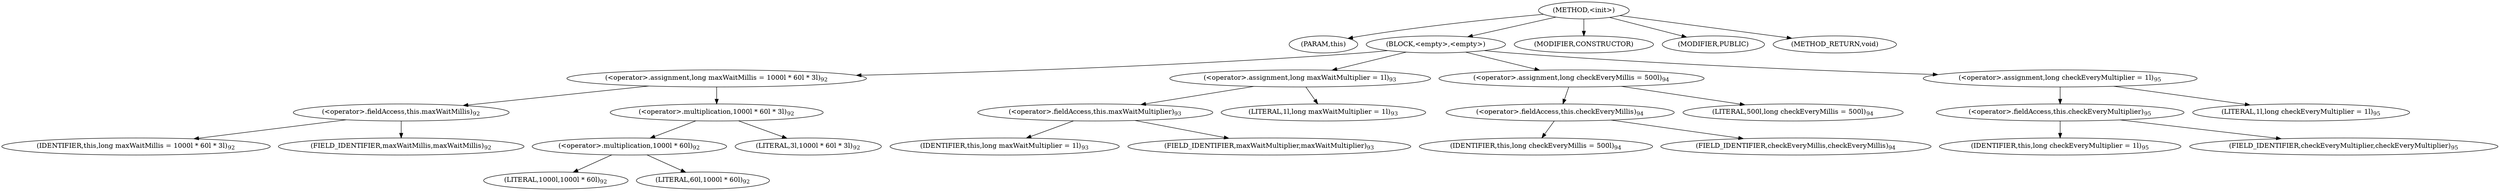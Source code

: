 digraph "&lt;init&gt;" {  
"447" [label = <(METHOD,&lt;init&gt;)> ]
"448" [label = <(PARAM,this)> ]
"449" [label = <(BLOCK,&lt;empty&gt;,&lt;empty&gt;)> ]
"450" [label = <(&lt;operator&gt;.assignment,long maxWaitMillis = 1000l * 60l * 3l)<SUB>92</SUB>> ]
"451" [label = <(&lt;operator&gt;.fieldAccess,this.maxWaitMillis)<SUB>92</SUB>> ]
"452" [label = <(IDENTIFIER,this,long maxWaitMillis = 1000l * 60l * 3l)<SUB>92</SUB>> ]
"453" [label = <(FIELD_IDENTIFIER,maxWaitMillis,maxWaitMillis)<SUB>92</SUB>> ]
"454" [label = <(&lt;operator&gt;.multiplication,1000l * 60l * 3l)<SUB>92</SUB>> ]
"455" [label = <(&lt;operator&gt;.multiplication,1000l * 60l)<SUB>92</SUB>> ]
"456" [label = <(LITERAL,1000l,1000l * 60l)<SUB>92</SUB>> ]
"457" [label = <(LITERAL,60l,1000l * 60l)<SUB>92</SUB>> ]
"458" [label = <(LITERAL,3l,1000l * 60l * 3l)<SUB>92</SUB>> ]
"459" [label = <(&lt;operator&gt;.assignment,long maxWaitMultiplier = 1l)<SUB>93</SUB>> ]
"460" [label = <(&lt;operator&gt;.fieldAccess,this.maxWaitMultiplier)<SUB>93</SUB>> ]
"461" [label = <(IDENTIFIER,this,long maxWaitMultiplier = 1l)<SUB>93</SUB>> ]
"462" [label = <(FIELD_IDENTIFIER,maxWaitMultiplier,maxWaitMultiplier)<SUB>93</SUB>> ]
"463" [label = <(LITERAL,1l,long maxWaitMultiplier = 1l)<SUB>93</SUB>> ]
"464" [label = <(&lt;operator&gt;.assignment,long checkEveryMillis = 500l)<SUB>94</SUB>> ]
"465" [label = <(&lt;operator&gt;.fieldAccess,this.checkEveryMillis)<SUB>94</SUB>> ]
"466" [label = <(IDENTIFIER,this,long checkEveryMillis = 500l)<SUB>94</SUB>> ]
"467" [label = <(FIELD_IDENTIFIER,checkEveryMillis,checkEveryMillis)<SUB>94</SUB>> ]
"468" [label = <(LITERAL,500l,long checkEveryMillis = 500l)<SUB>94</SUB>> ]
"469" [label = <(&lt;operator&gt;.assignment,long checkEveryMultiplier = 1l)<SUB>95</SUB>> ]
"470" [label = <(&lt;operator&gt;.fieldAccess,this.checkEveryMultiplier)<SUB>95</SUB>> ]
"471" [label = <(IDENTIFIER,this,long checkEveryMultiplier = 1l)<SUB>95</SUB>> ]
"472" [label = <(FIELD_IDENTIFIER,checkEveryMultiplier,checkEveryMultiplier)<SUB>95</SUB>> ]
"473" [label = <(LITERAL,1l,long checkEveryMultiplier = 1l)<SUB>95</SUB>> ]
"474" [label = <(MODIFIER,CONSTRUCTOR)> ]
"475" [label = <(MODIFIER,PUBLIC)> ]
"476" [label = <(METHOD_RETURN,void)> ]
  "447" -> "448" 
  "447" -> "449" 
  "447" -> "474" 
  "447" -> "475" 
  "447" -> "476" 
  "449" -> "450" 
  "449" -> "459" 
  "449" -> "464" 
  "449" -> "469" 
  "450" -> "451" 
  "450" -> "454" 
  "451" -> "452" 
  "451" -> "453" 
  "454" -> "455" 
  "454" -> "458" 
  "455" -> "456" 
  "455" -> "457" 
  "459" -> "460" 
  "459" -> "463" 
  "460" -> "461" 
  "460" -> "462" 
  "464" -> "465" 
  "464" -> "468" 
  "465" -> "466" 
  "465" -> "467" 
  "469" -> "470" 
  "469" -> "473" 
  "470" -> "471" 
  "470" -> "472" 
}
